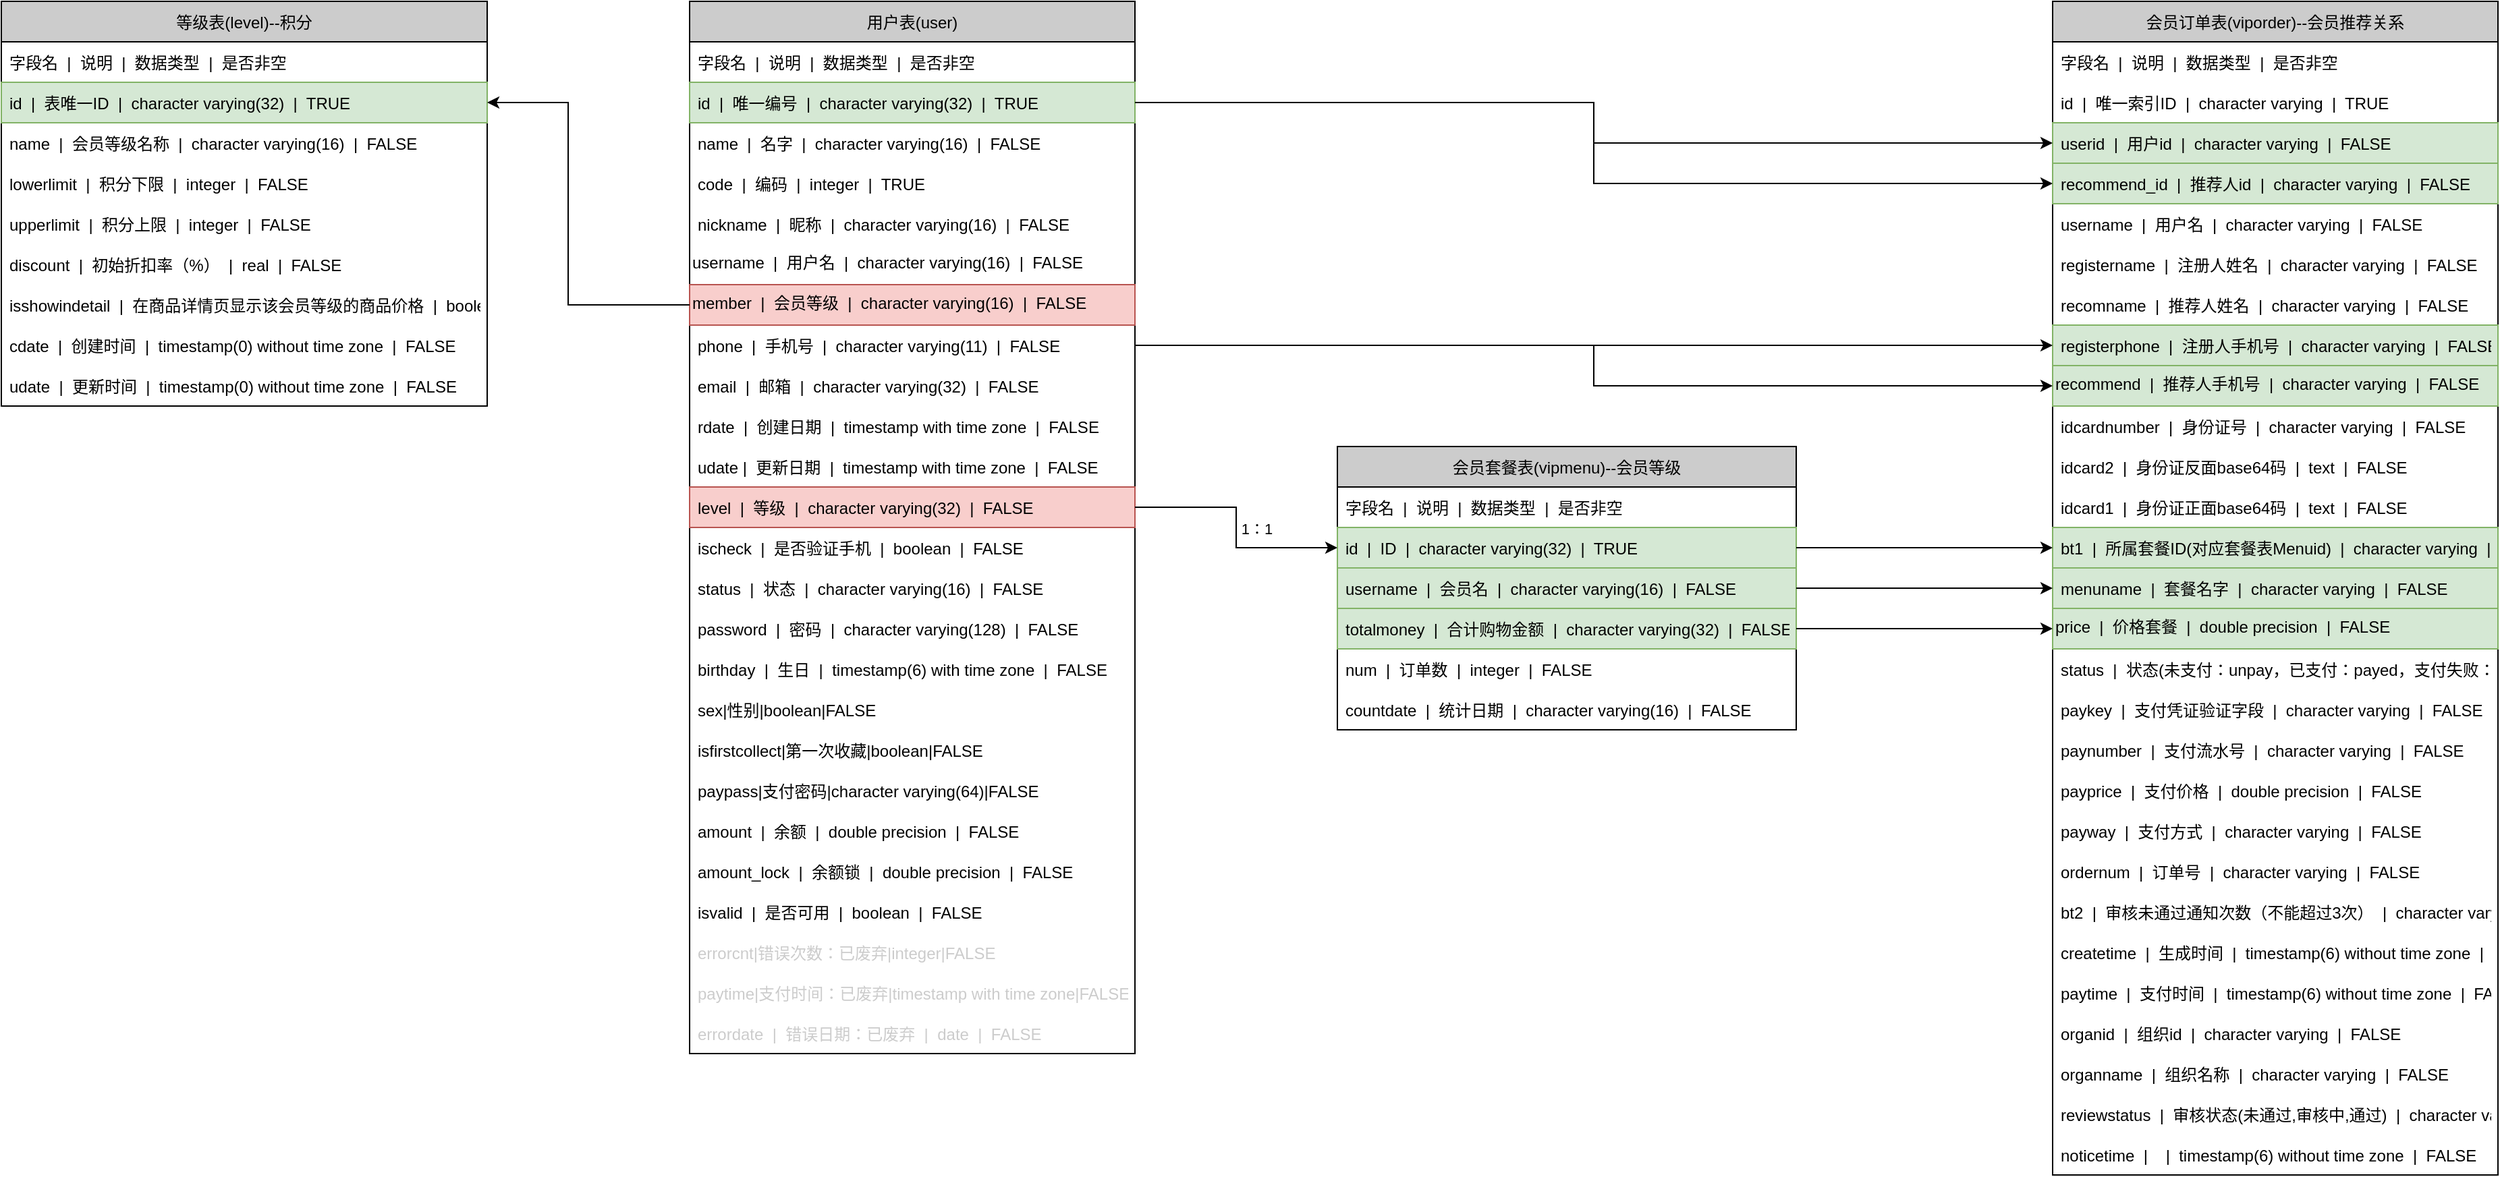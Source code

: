<mxfile version="20.3.3" type="github">
  <diagram id="sI_Y1GV-eMA6kngm9zq1" name="第 1 页">
    <mxGraphModel dx="2605" dy="943" grid="1" gridSize="10" guides="1" tooltips="1" connect="1" arrows="1" fold="1" page="1" pageScale="1" pageWidth="827" pageHeight="1169" math="0" shadow="0">
      <root>
        <mxCell id="0" />
        <mxCell id="1" parent="0" />
        <mxCell id="i7XZehSRylWw-CVcuyx0-39" value="用户表(user)" style="swimlane;fontStyle=0;childLayout=stackLayout;horizontal=1;startSize=30;horizontalStack=0;resizeParent=1;resizeParentMax=0;resizeLast=0;collapsible=1;marginBottom=0;fillColor=#CCCCCC;" vertex="1" parent="1">
          <mxGeometry x="20" y="60" width="330" height="780" as="geometry" />
        </mxCell>
        <mxCell id="i7XZehSRylWw-CVcuyx0-41" value="字段名  |  说明  |  数据类型  |  是否非空" style="text;strokeColor=none;fillColor=none;align=left;verticalAlign=middle;spacingLeft=4;spacingRight=4;overflow=hidden;points=[[0,0.5],[1,0.5]];portConstraint=eastwest;rotatable=0;" vertex="1" parent="i7XZehSRylWw-CVcuyx0-39">
          <mxGeometry y="30" width="330" height="30" as="geometry" />
        </mxCell>
        <mxCell id="i7XZehSRylWw-CVcuyx0-60" value="id  |  唯一编号  |  character varying(32)  |  TRUE" style="text;strokeColor=#82b366;fillColor=#d5e8d4;align=left;verticalAlign=middle;spacingLeft=4;spacingRight=4;overflow=hidden;points=[[0,0.5],[1,0.5]];portConstraint=eastwest;rotatable=0;" vertex="1" parent="i7XZehSRylWw-CVcuyx0-39">
          <mxGeometry y="60" width="330" height="30" as="geometry" />
        </mxCell>
        <mxCell id="i7XZehSRylWw-CVcuyx0-50" value="name  |  名字  |  character varying(16)  |  FALSE" style="text;strokeColor=none;fillColor=none;align=left;verticalAlign=middle;spacingLeft=4;spacingRight=4;overflow=hidden;points=[[0,0.5],[1,0.5]];portConstraint=eastwest;rotatable=0;" vertex="1" parent="i7XZehSRylWw-CVcuyx0-39">
          <mxGeometry y="90" width="330" height="30" as="geometry" />
        </mxCell>
        <mxCell id="i7XZehSRylWw-CVcuyx0-51" value="code  |  编码  |  integer  |  TRUE" style="text;strokeColor=none;fillColor=none;align=left;verticalAlign=middle;spacingLeft=4;spacingRight=4;overflow=hidden;points=[[0,0.5],[1,0.5]];portConstraint=eastwest;rotatable=0;" vertex="1" parent="i7XZehSRylWw-CVcuyx0-39">
          <mxGeometry y="120" width="330" height="30" as="geometry" />
        </mxCell>
        <mxCell id="i7XZehSRylWw-CVcuyx0-61" value="nickname  |  昵称  |  character varying(16)  |  FALSE" style="text;strokeColor=none;fillColor=none;align=left;verticalAlign=middle;spacingLeft=4;spacingRight=4;overflow=hidden;points=[[0,0.5],[1,0.5]];portConstraint=eastwest;rotatable=0;" vertex="1" parent="i7XZehSRylWw-CVcuyx0-39">
          <mxGeometry y="150" width="330" height="30" as="geometry" />
        </mxCell>
        <mxCell id="i7XZehSRylWw-CVcuyx0-62" value="username&amp;nbsp; |&amp;nbsp; 用户名&amp;nbsp; |&amp;nbsp; character varying(16)&amp;nbsp; |&amp;nbsp; FALSE" style="text;whiteSpace=wrap;html=1;" vertex="1" parent="i7XZehSRylWw-CVcuyx0-39">
          <mxGeometry y="180" width="330" height="30" as="geometry" />
        </mxCell>
        <mxCell id="i7XZehSRylWw-CVcuyx0-63" value="member&amp;nbsp; |&amp;nbsp; 会员等级&amp;nbsp; |&amp;nbsp; character varying(16)&amp;nbsp; |&amp;nbsp; FALSE" style="text;whiteSpace=wrap;html=1;fillColor=#f8cecc;strokeColor=#b85450;" vertex="1" parent="i7XZehSRylWw-CVcuyx0-39">
          <mxGeometry y="210" width="330" height="30" as="geometry" />
        </mxCell>
        <mxCell id="i7XZehSRylWw-CVcuyx0-64" value="phone  |  手机号  |  character varying(11)  |  FALSE" style="text;strokeColor=none;fillColor=none;align=left;verticalAlign=middle;spacingLeft=4;spacingRight=4;overflow=hidden;points=[[0,0.5],[1,0.5]];portConstraint=eastwest;rotatable=0;" vertex="1" parent="i7XZehSRylWw-CVcuyx0-39">
          <mxGeometry y="240" width="330" height="30" as="geometry" />
        </mxCell>
        <mxCell id="i7XZehSRylWw-CVcuyx0-65" value="email  |  邮箱  |  character varying(32)  |  FALSE" style="text;strokeColor=none;fillColor=none;align=left;verticalAlign=middle;spacingLeft=4;spacingRight=4;overflow=hidden;points=[[0,0.5],[1,0.5]];portConstraint=eastwest;rotatable=0;" vertex="1" parent="i7XZehSRylWw-CVcuyx0-39">
          <mxGeometry y="270" width="330" height="30" as="geometry" />
        </mxCell>
        <mxCell id="i7XZehSRylWw-CVcuyx0-66" value="rdate  |  创建日期  |  timestamp with time zone  |  FALSE" style="text;strokeColor=none;fillColor=none;align=left;verticalAlign=middle;spacingLeft=4;spacingRight=4;overflow=hidden;points=[[0,0.5],[1,0.5]];portConstraint=eastwest;rotatable=0;" vertex="1" parent="i7XZehSRylWw-CVcuyx0-39">
          <mxGeometry y="300" width="330" height="30" as="geometry" />
        </mxCell>
        <mxCell id="i7XZehSRylWw-CVcuyx0-79" value="udate |  更新日期  |  timestamp with time zone  |  FALSE" style="text;strokeColor=none;fillColor=none;align=left;verticalAlign=middle;spacingLeft=4;spacingRight=4;overflow=hidden;points=[[0,0.5],[1,0.5]];portConstraint=eastwest;rotatable=0;" vertex="1" parent="i7XZehSRylWw-CVcuyx0-39">
          <mxGeometry y="330" width="330" height="30" as="geometry" />
        </mxCell>
        <mxCell id="i7XZehSRylWw-CVcuyx0-78" value="level  |  等级  |  character varying(32)  |  FALSE" style="text;strokeColor=#b85450;fillColor=#f8cecc;align=left;verticalAlign=middle;spacingLeft=4;spacingRight=4;overflow=hidden;points=[[0,0.5],[1,0.5]];portConstraint=eastwest;rotatable=0;" vertex="1" parent="i7XZehSRylWw-CVcuyx0-39">
          <mxGeometry y="360" width="330" height="30" as="geometry" />
        </mxCell>
        <mxCell id="i7XZehSRylWw-CVcuyx0-77" value="ischeck  |  是否验证手机  |  boolean  |  FALSE" style="text;strokeColor=none;fillColor=none;align=left;verticalAlign=middle;spacingLeft=4;spacingRight=4;overflow=hidden;points=[[0,0.5],[1,0.5]];portConstraint=eastwest;rotatable=0;" vertex="1" parent="i7XZehSRylWw-CVcuyx0-39">
          <mxGeometry y="390" width="330" height="30" as="geometry" />
        </mxCell>
        <mxCell id="i7XZehSRylWw-CVcuyx0-76" value="status  |  状态  |  character varying(16)  |  FALSE" style="text;strokeColor=none;fillColor=none;align=left;verticalAlign=middle;spacingLeft=4;spacingRight=4;overflow=hidden;points=[[0,0.5],[1,0.5]];portConstraint=eastwest;rotatable=0;" vertex="1" parent="i7XZehSRylWw-CVcuyx0-39">
          <mxGeometry y="420" width="330" height="30" as="geometry" />
        </mxCell>
        <mxCell id="i7XZehSRylWw-CVcuyx0-75" value="password  |  密码  |  character varying(128)  |  FALSE" style="text;strokeColor=none;fillColor=none;align=left;verticalAlign=middle;spacingLeft=4;spacingRight=4;overflow=hidden;points=[[0,0.5],[1,0.5]];portConstraint=eastwest;rotatable=0;" vertex="1" parent="i7XZehSRylWw-CVcuyx0-39">
          <mxGeometry y="450" width="330" height="30" as="geometry" />
        </mxCell>
        <mxCell id="i7XZehSRylWw-CVcuyx0-74" value="birthday  |  生日  |  timestamp(6) with time zone  |  FALSE" style="text;strokeColor=none;fillColor=none;align=left;verticalAlign=middle;spacingLeft=4;spacingRight=4;overflow=hidden;points=[[0,0.5],[1,0.5]];portConstraint=eastwest;rotatable=0;" vertex="1" parent="i7XZehSRylWw-CVcuyx0-39">
          <mxGeometry y="480" width="330" height="30" as="geometry" />
        </mxCell>
        <mxCell id="i7XZehSRylWw-CVcuyx0-73" value="sex|性别|boolean|FALSE" style="text;strokeColor=none;fillColor=none;align=left;verticalAlign=middle;spacingLeft=4;spacingRight=4;overflow=hidden;points=[[0,0.5],[1,0.5]];portConstraint=eastwest;rotatable=0;" vertex="1" parent="i7XZehSRylWw-CVcuyx0-39">
          <mxGeometry y="510" width="330" height="30" as="geometry" />
        </mxCell>
        <mxCell id="i7XZehSRylWw-CVcuyx0-72" value="isfirstcollect|第一次收藏|boolean|FALSE" style="text;strokeColor=none;fillColor=none;align=left;verticalAlign=middle;spacingLeft=4;spacingRight=4;overflow=hidden;points=[[0,0.5],[1,0.5]];portConstraint=eastwest;rotatable=0;" vertex="1" parent="i7XZehSRylWw-CVcuyx0-39">
          <mxGeometry y="540" width="330" height="30" as="geometry" />
        </mxCell>
        <mxCell id="i7XZehSRylWw-CVcuyx0-71" value="paypass|支付密码|character varying(64)|FALSE" style="text;strokeColor=none;fillColor=none;align=left;verticalAlign=middle;spacingLeft=4;spacingRight=4;overflow=hidden;points=[[0,0.5],[1,0.5]];portConstraint=eastwest;rotatable=0;" vertex="1" parent="i7XZehSRylWw-CVcuyx0-39">
          <mxGeometry y="570" width="330" height="30" as="geometry" />
        </mxCell>
        <mxCell id="i7XZehSRylWw-CVcuyx0-84" value="amount  |  余额  |  double precision  |  FALSE" style="text;strokeColor=none;fillColor=none;align=left;verticalAlign=middle;spacingLeft=4;spacingRight=4;overflow=hidden;points=[[0,0.5],[1,0.5]];portConstraint=eastwest;rotatable=0;" vertex="1" parent="i7XZehSRylWw-CVcuyx0-39">
          <mxGeometry y="600" width="330" height="30" as="geometry" />
        </mxCell>
        <mxCell id="i7XZehSRylWw-CVcuyx0-83" value="amount_lock  |  余额锁  |  double precision  |  FALSE" style="text;strokeColor=none;fillColor=none;align=left;verticalAlign=middle;spacingLeft=4;spacingRight=4;overflow=hidden;points=[[0,0.5],[1,0.5]];portConstraint=eastwest;rotatable=0;" vertex="1" parent="i7XZehSRylWw-CVcuyx0-39">
          <mxGeometry y="630" width="330" height="30" as="geometry" />
        </mxCell>
        <mxCell id="i7XZehSRylWw-CVcuyx0-82" value="isvalid  |  是否可用  |  boolean  |  FALSE" style="text;strokeColor=none;fillColor=none;align=left;verticalAlign=middle;spacingLeft=4;spacingRight=4;overflow=hidden;points=[[0,0.5],[1,0.5]];portConstraint=eastwest;rotatable=0;" vertex="1" parent="i7XZehSRylWw-CVcuyx0-39">
          <mxGeometry y="660" width="330" height="30" as="geometry" />
        </mxCell>
        <mxCell id="i7XZehSRylWw-CVcuyx0-69" value="errorcnt|错误次数：已废弃|integer|FALSE" style="text;strokeColor=none;fillColor=none;align=left;verticalAlign=middle;spacingLeft=4;spacingRight=4;overflow=hidden;points=[[0,0.5],[1,0.5]];portConstraint=eastwest;rotatable=0;fontColor=#CCCCCC;" vertex="1" parent="i7XZehSRylWw-CVcuyx0-39">
          <mxGeometry y="690" width="330" height="30" as="geometry" />
        </mxCell>
        <mxCell id="i7XZehSRylWw-CVcuyx0-70" value="paytime|支付时间：已废弃|timestamp with time zone|FALSE" style="text;strokeColor=none;fillColor=none;align=left;verticalAlign=middle;spacingLeft=4;spacingRight=4;overflow=hidden;points=[[0,0.5],[1,0.5]];portConstraint=eastwest;rotatable=0;fontColor=#CCCCCC;" vertex="1" parent="i7XZehSRylWw-CVcuyx0-39">
          <mxGeometry y="720" width="330" height="30" as="geometry" />
        </mxCell>
        <mxCell id="i7XZehSRylWw-CVcuyx0-68" value="errordate  |  错误日期：已废弃  |  date  |  FALSE" style="text;strokeColor=none;fillColor=none;align=left;verticalAlign=middle;spacingLeft=4;spacingRight=4;overflow=hidden;points=[[0,0.5],[1,0.5]];portConstraint=eastwest;rotatable=0;fontColor=#CCCCCC;" vertex="1" parent="i7XZehSRylWw-CVcuyx0-39">
          <mxGeometry y="750" width="330" height="30" as="geometry" />
        </mxCell>
        <mxCell id="i7XZehSRylWw-CVcuyx0-85" value="会员套餐表(vipmenu)--会员等级" style="swimlane;fontStyle=0;childLayout=stackLayout;horizontal=1;startSize=30;horizontalStack=0;resizeParent=1;resizeParentMax=0;resizeLast=0;collapsible=1;marginBottom=0;fontColor=#000000;fillColor=#CCCCCC;" vertex="1" parent="1">
          <mxGeometry x="500" y="390" width="340" height="210" as="geometry" />
        </mxCell>
        <mxCell id="i7XZehSRylWw-CVcuyx0-89" value="字段名  |  说明  |  数据类型  |  是否非空" style="text;strokeColor=none;fillColor=none;align=left;verticalAlign=middle;spacingLeft=4;spacingRight=4;overflow=hidden;points=[[0,0.5],[1,0.5]];portConstraint=eastwest;rotatable=0;rounded=0;" vertex="1" parent="i7XZehSRylWw-CVcuyx0-85">
          <mxGeometry y="30" width="340" height="30" as="geometry" />
        </mxCell>
        <mxCell id="i7XZehSRylWw-CVcuyx0-90" value="id  |  ID  |  character varying(32)  |  TRUE" style="text;strokeColor=#82b366;fillColor=#d5e8d4;align=left;verticalAlign=middle;spacingLeft=4;spacingRight=4;overflow=hidden;points=[[0,0.5],[1,0.5]];portConstraint=eastwest;rotatable=0;" vertex="1" parent="i7XZehSRylWw-CVcuyx0-85">
          <mxGeometry y="60" width="340" height="30" as="geometry" />
        </mxCell>
        <mxCell id="i7XZehSRylWw-CVcuyx0-92" value="username  |  会员名  |  character varying(16)  |  FALSE" style="text;strokeColor=#82b366;fillColor=#d5e8d4;align=left;verticalAlign=middle;spacingLeft=4;spacingRight=4;overflow=hidden;points=[[0,0.5],[1,0.5]];portConstraint=eastwest;rotatable=0;" vertex="1" parent="i7XZehSRylWw-CVcuyx0-85">
          <mxGeometry y="90" width="340" height="30" as="geometry" />
        </mxCell>
        <mxCell id="i7XZehSRylWw-CVcuyx0-91" value="totalmoney  |  合计购物金额  |  character varying(32)  |  FALSE" style="text;strokeColor=#82b366;fillColor=#d5e8d4;align=left;verticalAlign=middle;spacingLeft=4;spacingRight=4;overflow=hidden;points=[[0,0.5],[1,0.5]];portConstraint=eastwest;rotatable=0;" vertex="1" parent="i7XZehSRylWw-CVcuyx0-85">
          <mxGeometry y="120" width="340" height="30" as="geometry" />
        </mxCell>
        <mxCell id="i7XZehSRylWw-CVcuyx0-94" value="num  |  订单数  |  integer  |  FALSE" style="text;strokeColor=none;fillColor=none;align=left;verticalAlign=middle;spacingLeft=4;spacingRight=4;overflow=hidden;points=[[0,0.5],[1,0.5]];portConstraint=eastwest;rotatable=0;" vertex="1" parent="i7XZehSRylWw-CVcuyx0-85">
          <mxGeometry y="150" width="340" height="30" as="geometry" />
        </mxCell>
        <mxCell id="i7XZehSRylWw-CVcuyx0-95" value="countdate  |  统计日期  |  character varying(16)  |  FALSE" style="text;strokeColor=none;fillColor=none;align=left;verticalAlign=middle;spacingLeft=4;spacingRight=4;overflow=hidden;points=[[0,0.5],[1,0.5]];portConstraint=eastwest;rotatable=0;" vertex="1" parent="i7XZehSRylWw-CVcuyx0-85">
          <mxGeometry y="180" width="340" height="30" as="geometry" />
        </mxCell>
        <mxCell id="i7XZehSRylWw-CVcuyx0-97" style="edgeStyle=orthogonalEdgeStyle;rounded=0;orthogonalLoop=1;jettySize=auto;html=1;fontColor=#FFD966;" edge="1" parent="1" source="i7XZehSRylWw-CVcuyx0-78" target="i7XZehSRylWw-CVcuyx0-90">
          <mxGeometry relative="1" as="geometry" />
        </mxCell>
        <mxCell id="i7XZehSRylWw-CVcuyx0-98" value="&lt;font color=&quot;#000000&quot;&gt;1：1&lt;/font&gt;" style="edgeLabel;html=1;align=center;verticalAlign=middle;resizable=0;points=[];fontColor=#FFD966;" vertex="1" connectable="0" parent="i7XZehSRylWw-CVcuyx0-97">
          <mxGeometry x="0.082" y="3" relative="1" as="geometry">
            <mxPoint x="12" y="-7" as="offset" />
          </mxGeometry>
        </mxCell>
        <mxCell id="i7XZehSRylWw-CVcuyx0-107" value="会员订单表(viporder)--会员推荐关系" style="swimlane;fontStyle=0;childLayout=stackLayout;horizontal=1;startSize=30;horizontalStack=0;resizeParent=1;resizeParentMax=0;resizeLast=0;collapsible=1;marginBottom=0;fillColor=#CCCCCC;" vertex="1" parent="1">
          <mxGeometry x="1030" y="60" width="330" height="870" as="geometry" />
        </mxCell>
        <mxCell id="i7XZehSRylWw-CVcuyx0-108" value="字段名  |  说明  |  数据类型  |  是否非空" style="text;strokeColor=none;fillColor=none;align=left;verticalAlign=middle;spacingLeft=4;spacingRight=4;overflow=hidden;points=[[0,0.5],[1,0.5]];portConstraint=eastwest;rotatable=0;" vertex="1" parent="i7XZehSRylWw-CVcuyx0-107">
          <mxGeometry y="30" width="330" height="30" as="geometry" />
        </mxCell>
        <mxCell id="i7XZehSRylWw-CVcuyx0-109" value="id  |  唯一索引ID  |  character varying  |  TRUE" style="text;strokeColor=none;fillColor=none;align=left;verticalAlign=middle;spacingLeft=4;spacingRight=4;overflow=hidden;points=[[0,0.5],[1,0.5]];portConstraint=eastwest;rotatable=0;" vertex="1" parent="i7XZehSRylWw-CVcuyx0-107">
          <mxGeometry y="60" width="330" height="30" as="geometry" />
        </mxCell>
        <mxCell id="i7XZehSRylWw-CVcuyx0-112" value="userid  |  用户id  |  character varying  |  FALSE" style="text;strokeColor=#82b366;fillColor=#d5e8d4;align=left;verticalAlign=middle;spacingLeft=4;spacingRight=4;overflow=hidden;points=[[0,0.5],[1,0.5]];portConstraint=eastwest;rotatable=0;" vertex="1" parent="i7XZehSRylWw-CVcuyx0-107">
          <mxGeometry y="90" width="330" height="30" as="geometry" />
        </mxCell>
        <mxCell id="i7XZehSRylWw-CVcuyx0-110" value="recommend_id  |  推荐人id  |  character varying  |  FALSE" style="text;strokeColor=#82b366;fillColor=#d5e8d4;align=left;verticalAlign=middle;spacingLeft=4;spacingRight=4;overflow=hidden;points=[[0,0.5],[1,0.5]];portConstraint=eastwest;rotatable=0;" vertex="1" parent="i7XZehSRylWw-CVcuyx0-107">
          <mxGeometry y="120" width="330" height="30" as="geometry" />
        </mxCell>
        <mxCell id="i7XZehSRylWw-CVcuyx0-111" value="username  |  用户名  |  character varying  |  FALSE" style="text;strokeColor=none;fillColor=none;align=left;verticalAlign=middle;spacingLeft=4;spacingRight=4;overflow=hidden;points=[[0,0.5],[1,0.5]];portConstraint=eastwest;rotatable=0;" vertex="1" parent="i7XZehSRylWw-CVcuyx0-107">
          <mxGeometry y="150" width="330" height="30" as="geometry" />
        </mxCell>
        <mxCell id="i7XZehSRylWw-CVcuyx0-128" value="registername  |  注册人姓名  |  character varying  |  FALSE" style="text;strokeColor=none;fillColor=none;align=left;verticalAlign=middle;spacingLeft=4;spacingRight=4;overflow=hidden;points=[[0,0.5],[1,0.5]];portConstraint=eastwest;rotatable=0;" vertex="1" parent="i7XZehSRylWw-CVcuyx0-107">
          <mxGeometry y="180" width="330" height="30" as="geometry" />
        </mxCell>
        <mxCell id="i7XZehSRylWw-CVcuyx0-126" value="recomname  |  推荐人姓名  |  character varying  |  FALSE" style="text;strokeColor=none;fillColor=none;align=left;verticalAlign=middle;spacingLeft=4;spacingRight=4;overflow=hidden;points=[[0,0.5],[1,0.5]];portConstraint=eastwest;rotatable=0;" vertex="1" parent="i7XZehSRylWw-CVcuyx0-107">
          <mxGeometry y="210" width="330" height="30" as="geometry" />
        </mxCell>
        <mxCell id="i7XZehSRylWw-CVcuyx0-127" value="registerphone  |  注册人手机号  |  character varying  |  FALSE" style="text;strokeColor=#82b366;fillColor=#d5e8d4;align=left;verticalAlign=middle;spacingLeft=4;spacingRight=4;overflow=hidden;points=[[0,0.5],[1,0.5]];portConstraint=eastwest;rotatable=0;" vertex="1" parent="i7XZehSRylWw-CVcuyx0-107">
          <mxGeometry y="240" width="330" height="30" as="geometry" />
        </mxCell>
        <mxCell id="i7XZehSRylWw-CVcuyx0-113" value="recommend&amp;nbsp; |&amp;nbsp; 推荐人手机号&amp;nbsp; |&amp;nbsp; character varying&amp;nbsp; |&amp;nbsp; FALSE" style="text;whiteSpace=wrap;html=1;fillColor=#d5e8d4;strokeColor=#82b366;" vertex="1" parent="i7XZehSRylWw-CVcuyx0-107">
          <mxGeometry y="270" width="330" height="30" as="geometry" />
        </mxCell>
        <mxCell id="i7XZehSRylWw-CVcuyx0-129" value="idcardnumber  |  身份证号  |  character varying  |  FALSE" style="text;strokeColor=none;fillColor=none;align=left;verticalAlign=middle;spacingLeft=4;spacingRight=4;overflow=hidden;points=[[0,0.5],[1,0.5]];portConstraint=eastwest;rotatable=0;" vertex="1" parent="i7XZehSRylWw-CVcuyx0-107">
          <mxGeometry y="300" width="330" height="30" as="geometry" />
        </mxCell>
        <mxCell id="i7XZehSRylWw-CVcuyx0-160" value="idcard2  |  身份证反面base64码  |  text  |  FALSE" style="text;strokeColor=none;fillColor=none;align=left;verticalAlign=middle;spacingLeft=4;spacingRight=4;overflow=hidden;points=[[0,0.5],[1,0.5]];portConstraint=eastwest;rotatable=0;" vertex="1" parent="i7XZehSRylWw-CVcuyx0-107">
          <mxGeometry y="330" width="330" height="30" as="geometry" />
        </mxCell>
        <mxCell id="i7XZehSRylWw-CVcuyx0-161" value="idcard1  |  身份证正面base64码  |  text  |  FALSE" style="text;strokeColor=none;fillColor=none;align=left;verticalAlign=middle;spacingLeft=4;spacingRight=4;overflow=hidden;points=[[0,0.5],[1,0.5]];portConstraint=eastwest;rotatable=0;" vertex="1" parent="i7XZehSRylWw-CVcuyx0-107">
          <mxGeometry y="360" width="330" height="30" as="geometry" />
        </mxCell>
        <mxCell id="i7XZehSRylWw-CVcuyx0-122" value="bt1  |  所属套餐ID(对应套餐表Menuid)  |  character varying  |  FALSE" style="text;strokeColor=#82b366;fillColor=#d5e8d4;align=left;verticalAlign=middle;spacingLeft=4;spacingRight=4;overflow=hidden;points=[[0,0.5],[1,0.5]];portConstraint=eastwest;rotatable=0;" vertex="1" parent="i7XZehSRylWw-CVcuyx0-107">
          <mxGeometry y="390" width="330" height="30" as="geometry" />
        </mxCell>
        <mxCell id="i7XZehSRylWw-CVcuyx0-115" value="menuname  |  套餐名字  |  character varying  |  FALSE" style="text;strokeColor=#82b366;fillColor=#d5e8d4;align=left;verticalAlign=middle;spacingLeft=4;spacingRight=4;overflow=hidden;points=[[0,0.5],[1,0.5]];portConstraint=eastwest;rotatable=0;" vertex="1" parent="i7XZehSRylWw-CVcuyx0-107">
          <mxGeometry y="420" width="330" height="30" as="geometry" />
        </mxCell>
        <mxCell id="i7XZehSRylWw-CVcuyx0-114" value="price&amp;nbsp; |&amp;nbsp; 价格套餐&amp;nbsp; |&amp;nbsp; double precision&amp;nbsp; |&amp;nbsp; FALSE" style="text;whiteSpace=wrap;html=1;fillColor=#d5e8d4;strokeColor=#82b366;" vertex="1" parent="i7XZehSRylWw-CVcuyx0-107">
          <mxGeometry y="450" width="330" height="30" as="geometry" />
        </mxCell>
        <mxCell id="i7XZehSRylWw-CVcuyx0-116" value="status  |  状态(未支付：unpay，已支付：payed，支付失败：failpay)  |  character varying  |  FALSE" style="text;strokeColor=none;fillColor=none;align=left;verticalAlign=middle;spacingLeft=4;spacingRight=4;overflow=hidden;points=[[0,0.5],[1,0.5]];portConstraint=eastwest;rotatable=0;" vertex="1" parent="i7XZehSRylWw-CVcuyx0-107">
          <mxGeometry y="480" width="330" height="30" as="geometry" />
        </mxCell>
        <mxCell id="i7XZehSRylWw-CVcuyx0-117" value="paykey  |  支付凭证验证字段  |  character varying  |  FALSE" style="text;strokeColor=none;fillColor=none;align=left;verticalAlign=middle;spacingLeft=4;spacingRight=4;overflow=hidden;points=[[0,0.5],[1,0.5]];portConstraint=eastwest;rotatable=0;" vertex="1" parent="i7XZehSRylWw-CVcuyx0-107">
          <mxGeometry y="510" width="330" height="30" as="geometry" />
        </mxCell>
        <mxCell id="i7XZehSRylWw-CVcuyx0-118" value="paynumber  |  支付流水号  |  character varying  |  FALSE" style="text;strokeColor=none;fillColor=none;align=left;verticalAlign=middle;spacingLeft=4;spacingRight=4;overflow=hidden;points=[[0,0.5],[1,0.5]];portConstraint=eastwest;rotatable=0;" vertex="1" parent="i7XZehSRylWw-CVcuyx0-107">
          <mxGeometry y="540" width="330" height="30" as="geometry" />
        </mxCell>
        <mxCell id="i7XZehSRylWw-CVcuyx0-119" value="payprice  |  支付价格  |  double precision  |  FALSE" style="text;strokeColor=none;fillColor=none;align=left;verticalAlign=middle;spacingLeft=4;spacingRight=4;overflow=hidden;points=[[0,0.5],[1,0.5]];portConstraint=eastwest;rotatable=0;" vertex="1" parent="i7XZehSRylWw-CVcuyx0-107">
          <mxGeometry y="570" width="330" height="30" as="geometry" />
        </mxCell>
        <mxCell id="i7XZehSRylWw-CVcuyx0-120" value="payway  |  支付方式  |  character varying  |  FALSE" style="text;strokeColor=none;fillColor=none;align=left;verticalAlign=middle;spacingLeft=4;spacingRight=4;overflow=hidden;points=[[0,0.5],[1,0.5]];portConstraint=eastwest;rotatable=0;" vertex="1" parent="i7XZehSRylWw-CVcuyx0-107">
          <mxGeometry y="600" width="330" height="30" as="geometry" />
        </mxCell>
        <mxCell id="i7XZehSRylWw-CVcuyx0-121" value="ordernum  |  订单号  |  character varying  |  FALSE" style="text;strokeColor=none;fillColor=none;align=left;verticalAlign=middle;spacingLeft=4;spacingRight=4;overflow=hidden;points=[[0,0.5],[1,0.5]];portConstraint=eastwest;rotatable=0;" vertex="1" parent="i7XZehSRylWw-CVcuyx0-107">
          <mxGeometry y="630" width="330" height="30" as="geometry" />
        </mxCell>
        <mxCell id="i7XZehSRylWw-CVcuyx0-123" value="bt2  |  审核未通过通知次数（不能超过3次）  |  character varying  |  FALSE" style="text;strokeColor=none;fillColor=none;align=left;verticalAlign=middle;spacingLeft=4;spacingRight=4;overflow=hidden;points=[[0,0.5],[1,0.5]];portConstraint=eastwest;rotatable=0;" vertex="1" parent="i7XZehSRylWw-CVcuyx0-107">
          <mxGeometry y="660" width="330" height="30" as="geometry" />
        </mxCell>
        <mxCell id="i7XZehSRylWw-CVcuyx0-124" value="createtime  |  生成时间  |  timestamp(6) without time zone  |  FALSE" style="text;strokeColor=none;fillColor=none;align=left;verticalAlign=middle;spacingLeft=4;spacingRight=4;overflow=hidden;points=[[0,0.5],[1,0.5]];portConstraint=eastwest;rotatable=0;" vertex="1" parent="i7XZehSRylWw-CVcuyx0-107">
          <mxGeometry y="690" width="330" height="30" as="geometry" />
        </mxCell>
        <mxCell id="i7XZehSRylWw-CVcuyx0-125" value="paytime  |  支付时间  |  timestamp(6) without time zone  |  FALSE" style="text;strokeColor=none;fillColor=none;align=left;verticalAlign=middle;spacingLeft=4;spacingRight=4;overflow=hidden;points=[[0,0.5],[1,0.5]];portConstraint=eastwest;rotatable=0;" vertex="1" parent="i7XZehSRylWw-CVcuyx0-107">
          <mxGeometry y="720" width="330" height="30" as="geometry" />
        </mxCell>
        <mxCell id="i7XZehSRylWw-CVcuyx0-162" value="organid  |  组织id  |  character varying  |  FALSE" style="text;strokeColor=none;fillColor=none;align=left;verticalAlign=middle;spacingLeft=4;spacingRight=4;overflow=hidden;points=[[0,0.5],[1,0.5]];portConstraint=eastwest;rotatable=0;" vertex="1" parent="i7XZehSRylWw-CVcuyx0-107">
          <mxGeometry y="750" width="330" height="30" as="geometry" />
        </mxCell>
        <mxCell id="i7XZehSRylWw-CVcuyx0-134" value="organname  |  组织名称  |  character varying  |  FALSE" style="text;strokeColor=none;fillColor=none;align=left;verticalAlign=middle;spacingLeft=4;spacingRight=4;overflow=hidden;points=[[0,0.5],[1,0.5]];portConstraint=eastwest;rotatable=0;" vertex="1" parent="i7XZehSRylWw-CVcuyx0-107">
          <mxGeometry y="780" width="330" height="30" as="geometry" />
        </mxCell>
        <mxCell id="i7XZehSRylWw-CVcuyx0-159" value="reviewstatus  |  审核状态(未通过,审核中,通过)  |  character varying  |  FALSE" style="text;strokeColor=none;fillColor=none;align=left;verticalAlign=middle;spacingLeft=4;spacingRight=4;overflow=hidden;points=[[0,0.5],[1,0.5]];portConstraint=eastwest;rotatable=0;" vertex="1" parent="i7XZehSRylWw-CVcuyx0-107">
          <mxGeometry y="810" width="330" height="30" as="geometry" />
        </mxCell>
        <mxCell id="i7XZehSRylWw-CVcuyx0-163" value="noticetime  |    |  timestamp(6) without time zone  |  FALSE" style="text;strokeColor=none;fillColor=none;align=left;verticalAlign=middle;spacingLeft=4;spacingRight=4;overflow=hidden;points=[[0,0.5],[1,0.5]];portConstraint=eastwest;rotatable=0;" vertex="1" parent="i7XZehSRylWw-CVcuyx0-107">
          <mxGeometry y="840" width="330" height="30" as="geometry" />
        </mxCell>
        <mxCell id="i7XZehSRylWw-CVcuyx0-166" style="edgeStyle=orthogonalEdgeStyle;rounded=0;orthogonalLoop=1;jettySize=auto;html=1;entryX=0;entryY=0.5;entryDx=0;entryDy=0;fontColor=#000000;" edge="1" parent="1" source="i7XZehSRylWw-CVcuyx0-60" target="i7XZehSRylWw-CVcuyx0-112">
          <mxGeometry relative="1" as="geometry">
            <Array as="points">
              <mxPoint x="690" y="135" />
              <mxPoint x="690" y="165" />
            </Array>
          </mxGeometry>
        </mxCell>
        <mxCell id="i7XZehSRylWw-CVcuyx0-172" style="edgeStyle=orthogonalEdgeStyle;rounded=0;orthogonalLoop=1;jettySize=auto;html=1;entryX=0;entryY=0.5;entryDx=0;entryDy=0;fontColor=#000000;" edge="1" parent="1" source="i7XZehSRylWw-CVcuyx0-90" target="i7XZehSRylWw-CVcuyx0-122">
          <mxGeometry relative="1" as="geometry">
            <Array as="points">
              <mxPoint x="750" y="465" />
              <mxPoint x="750" y="465" />
            </Array>
          </mxGeometry>
        </mxCell>
        <mxCell id="i7XZehSRylWw-CVcuyx0-173" style="edgeStyle=orthogonalEdgeStyle;rounded=0;orthogonalLoop=1;jettySize=auto;html=1;entryX=0;entryY=0.5;entryDx=0;entryDy=0;fontColor=#000000;" edge="1" parent="1" source="i7XZehSRylWw-CVcuyx0-92" target="i7XZehSRylWw-CVcuyx0-115">
          <mxGeometry relative="1" as="geometry">
            <Array as="points">
              <mxPoint x="760" y="495" />
              <mxPoint x="760" y="495" />
            </Array>
          </mxGeometry>
        </mxCell>
        <mxCell id="i7XZehSRylWw-CVcuyx0-174" style="edgeStyle=orthogonalEdgeStyle;rounded=0;orthogonalLoop=1;jettySize=auto;html=1;fontColor=#000000;" edge="1" parent="1" source="i7XZehSRylWw-CVcuyx0-91" target="i7XZehSRylWw-CVcuyx0-114">
          <mxGeometry relative="1" as="geometry">
            <Array as="points">
              <mxPoint x="750" y="525" />
              <mxPoint x="750" y="525" />
            </Array>
          </mxGeometry>
        </mxCell>
        <mxCell id="i7XZehSRylWw-CVcuyx0-175" style="edgeStyle=orthogonalEdgeStyle;rounded=0;orthogonalLoop=1;jettySize=auto;html=1;entryX=0;entryY=0.5;entryDx=0;entryDy=0;fontColor=#000000;" edge="1" parent="1" source="i7XZehSRylWw-CVcuyx0-60" target="i7XZehSRylWw-CVcuyx0-110">
          <mxGeometry relative="1" as="geometry" />
        </mxCell>
        <mxCell id="i7XZehSRylWw-CVcuyx0-177" style="edgeStyle=orthogonalEdgeStyle;rounded=0;orthogonalLoop=1;jettySize=auto;html=1;entryX=0;entryY=0.5;entryDx=0;entryDy=0;fontColor=#000000;" edge="1" parent="1" source="i7XZehSRylWw-CVcuyx0-64" target="i7XZehSRylWw-CVcuyx0-113">
          <mxGeometry relative="1" as="geometry" />
        </mxCell>
        <mxCell id="i7XZehSRylWw-CVcuyx0-178" style="edgeStyle=orthogonalEdgeStyle;rounded=0;orthogonalLoop=1;jettySize=auto;html=1;entryX=0;entryY=0.5;entryDx=0;entryDy=0;fontColor=#000000;" edge="1" parent="1" source="i7XZehSRylWw-CVcuyx0-64" target="i7XZehSRylWw-CVcuyx0-127">
          <mxGeometry relative="1" as="geometry" />
        </mxCell>
        <mxCell id="i7XZehSRylWw-CVcuyx0-179" value="等级表(level)--积分" style="swimlane;fontStyle=0;childLayout=stackLayout;horizontal=1;startSize=30;horizontalStack=0;resizeParent=1;resizeParentMax=0;resizeLast=0;collapsible=1;marginBottom=0;fillColor=#CCCCCC;" vertex="1" parent="1">
          <mxGeometry x="-490" y="60" width="360" height="300" as="geometry" />
        </mxCell>
        <mxCell id="i7XZehSRylWw-CVcuyx0-180" value="字段名  |  说明  |  数据类型  |  是否非空" style="text;strokeColor=none;fillColor=none;align=left;verticalAlign=middle;spacingLeft=4;spacingRight=4;overflow=hidden;points=[[0,0.5],[1,0.5]];portConstraint=eastwest;rotatable=0;" vertex="1" parent="i7XZehSRylWw-CVcuyx0-179">
          <mxGeometry y="30" width="360" height="30" as="geometry" />
        </mxCell>
        <mxCell id="i7XZehSRylWw-CVcuyx0-181" value="id  |  表唯一ID  |  character varying(32)  |  TRUE" style="text;strokeColor=#82b366;fillColor=#d5e8d4;align=left;verticalAlign=middle;spacingLeft=4;spacingRight=4;overflow=hidden;points=[[0,0.5],[1,0.5]];portConstraint=eastwest;rotatable=0;" vertex="1" parent="i7XZehSRylWw-CVcuyx0-179">
          <mxGeometry y="60" width="360" height="30" as="geometry" />
        </mxCell>
        <mxCell id="i7XZehSRylWw-CVcuyx0-182" value="name  |  会员等级名称  |  character varying(16)  |  FALSE" style="text;strokeColor=none;fillColor=none;align=left;verticalAlign=middle;spacingLeft=4;spacingRight=4;overflow=hidden;points=[[0,0.5],[1,0.5]];portConstraint=eastwest;rotatable=0;" vertex="1" parent="i7XZehSRylWw-CVcuyx0-179">
          <mxGeometry y="90" width="360" height="30" as="geometry" />
        </mxCell>
        <mxCell id="i7XZehSRylWw-CVcuyx0-183" value="lowerlimit  |  积分下限  |  integer  |  FALSE" style="text;strokeColor=none;fillColor=none;align=left;verticalAlign=middle;spacingLeft=4;spacingRight=4;overflow=hidden;points=[[0,0.5],[1,0.5]];portConstraint=eastwest;rotatable=0;" vertex="1" parent="i7XZehSRylWw-CVcuyx0-179">
          <mxGeometry y="120" width="360" height="30" as="geometry" />
        </mxCell>
        <mxCell id="i7XZehSRylWw-CVcuyx0-184" value="upperlimit  |  积分上限  |  integer  |  FALSE" style="text;strokeColor=none;fillColor=none;align=left;verticalAlign=middle;spacingLeft=4;spacingRight=4;overflow=hidden;points=[[0,0.5],[1,0.5]];portConstraint=eastwest;rotatable=0;" vertex="1" parent="i7XZehSRylWw-CVcuyx0-179">
          <mxGeometry y="150" width="360" height="30" as="geometry" />
        </mxCell>
        <mxCell id="i7XZehSRylWw-CVcuyx0-185" value="discount  |  初始折扣率（%）  |  real  |  FALSE" style="text;strokeColor=none;fillColor=none;align=left;verticalAlign=middle;spacingLeft=4;spacingRight=4;overflow=hidden;points=[[0,0.5],[1,0.5]];portConstraint=eastwest;rotatable=0;" vertex="1" parent="i7XZehSRylWw-CVcuyx0-179">
          <mxGeometry y="180" width="360" height="30" as="geometry" />
        </mxCell>
        <mxCell id="i7XZehSRylWw-CVcuyx0-186" value="isshowindetail  |  在商品详情页显示该会员等级的商品价格  |  boolean  |  FALSE" style="text;strokeColor=none;fillColor=none;align=left;verticalAlign=middle;spacingLeft=4;spacingRight=4;overflow=hidden;points=[[0,0.5],[1,0.5]];portConstraint=eastwest;rotatable=0;" vertex="1" parent="i7XZehSRylWw-CVcuyx0-179">
          <mxGeometry y="210" width="360" height="30" as="geometry" />
        </mxCell>
        <mxCell id="i7XZehSRylWw-CVcuyx0-187" value="cdate  |  创建时间  |  timestamp(0) without time zone  |  FALSE" style="text;strokeColor=none;fillColor=none;align=left;verticalAlign=middle;spacingLeft=4;spacingRight=4;overflow=hidden;points=[[0,0.5],[1,0.5]];portConstraint=eastwest;rotatable=0;" vertex="1" parent="i7XZehSRylWw-CVcuyx0-179">
          <mxGeometry y="240" width="360" height="30" as="geometry" />
        </mxCell>
        <mxCell id="i7XZehSRylWw-CVcuyx0-208" value="udate  |  更新时间  |  timestamp(0) without time zone  |  FALSE" style="text;strokeColor=none;fillColor=none;align=left;verticalAlign=middle;spacingLeft=4;spacingRight=4;overflow=hidden;points=[[0,0.5],[1,0.5]];portConstraint=eastwest;rotatable=0;" vertex="1" parent="i7XZehSRylWw-CVcuyx0-179">
          <mxGeometry y="270" width="360" height="30" as="geometry" />
        </mxCell>
        <mxCell id="i7XZehSRylWw-CVcuyx0-209" style="edgeStyle=orthogonalEdgeStyle;rounded=0;orthogonalLoop=1;jettySize=auto;html=1;fontColor=#000000;" edge="1" parent="1" source="i7XZehSRylWw-CVcuyx0-63" target="i7XZehSRylWw-CVcuyx0-181">
          <mxGeometry relative="1" as="geometry">
            <Array as="points">
              <mxPoint x="-70" y="285" />
              <mxPoint x="-70" y="135" />
            </Array>
          </mxGeometry>
        </mxCell>
      </root>
    </mxGraphModel>
  </diagram>
</mxfile>
